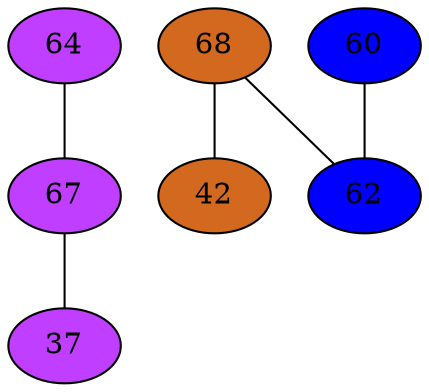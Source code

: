 strict graph {
64[label="64" style=filled fillcolor="darkorchid1"];
64 -- 67
67[label="67" style=filled fillcolor="darkorchid1"];
67 -- 64
67 -- 37
68[label="68" style=filled fillcolor="chocolate"];
68 -- 42
68 -- 62
37[label="37" style=filled fillcolor="darkorchid1"];
37 -- 67
42[label="42" style=filled fillcolor="chocolate"];
42 -- 68
60[label="60" style=filled fillcolor="blue1"];
60 -- 62
62[label="62" style=filled fillcolor="blue1"];
62 -- 68
62 -- 60
}